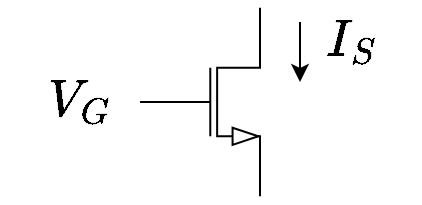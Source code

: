 <mxfile version="21.1.2" type="device">
  <diagram name="ページ1" id="rcmrNkZCL4LnC8l5nCDi">
    <mxGraphModel dx="574" dy="338" grid="1" gridSize="10" guides="1" tooltips="1" connect="1" arrows="1" fold="1" page="1" pageScale="1" pageWidth="827" pageHeight="1169" math="1" shadow="0">
      <root>
        <mxCell id="0" />
        <mxCell id="1" parent="0" />
        <mxCell id="h4c1l16U0uj68sK93_ea-1" value="" style="verticalLabelPosition=bottom;shadow=0;dashed=0;align=center;html=1;verticalAlign=top;shape=mxgraph.electrical.transistors.nmos;pointerEvents=1;" vertex="1" parent="1">
          <mxGeometry x="180" y="230" width="60" height="100" as="geometry" />
        </mxCell>
        <mxCell id="h4c1l16U0uj68sK93_ea-2" value="&lt;span style=&quot;font-size: 22px;&quot;&gt;`V_G`&lt;/span&gt;" style="text;html=1;align=center;verticalAlign=middle;resizable=0;points=[];autosize=1;strokeColor=none;fillColor=none;" vertex="1" parent="1">
          <mxGeometry x="110" y="260" width="80" height="40" as="geometry" />
        </mxCell>
        <mxCell id="h4c1l16U0uj68sK93_ea-3" value="&lt;span style=&quot;font-size: 22px;&quot;&gt;`I_S`&lt;/span&gt;" style="text;html=1;align=center;verticalAlign=middle;resizable=0;points=[];autosize=1;strokeColor=none;fillColor=none;" vertex="1" parent="1">
          <mxGeometry x="250" y="230" width="70" height="40" as="geometry" />
        </mxCell>
        <mxCell id="h4c1l16U0uj68sK93_ea-4" value="" style="endArrow=classic;html=1;rounded=0;" edge="1" parent="1">
          <mxGeometry width="50" height="50" relative="1" as="geometry">
            <mxPoint x="260" y="240" as="sourcePoint" />
            <mxPoint x="260" y="270" as="targetPoint" />
          </mxGeometry>
        </mxCell>
      </root>
    </mxGraphModel>
  </diagram>
</mxfile>
